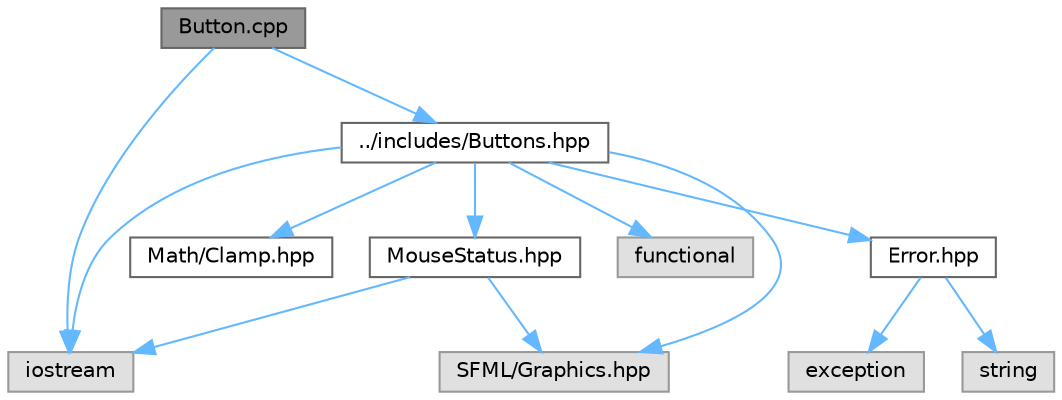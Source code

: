digraph "Button.cpp"
{
 // LATEX_PDF_SIZE
  bgcolor="transparent";
  edge [fontname=Helvetica,fontsize=10,labelfontname=Helvetica,labelfontsize=10];
  node [fontname=Helvetica,fontsize=10,shape=box,height=0.2,width=0.4];
  Node1 [label="Button.cpp",height=0.2,width=0.4,color="gray40", fillcolor="grey60", style="filled", fontcolor="black",tooltip=" "];
  Node1 -> Node2 [color="steelblue1",style="solid"];
  Node2 [label="../includes/Buttons.hpp",height=0.2,width=0.4,color="grey40", fillcolor="white", style="filled",URL="$Buttons_8hpp.html",tooltip=" "];
  Node2 -> Node3 [color="steelblue1",style="solid"];
  Node3 [label="SFML/Graphics.hpp",height=0.2,width=0.4,color="grey60", fillcolor="#E0E0E0", style="filled",tooltip=" "];
  Node2 -> Node4 [color="steelblue1",style="solid"];
  Node4 [label="MouseStatus.hpp",height=0.2,width=0.4,color="grey40", fillcolor="white", style="filled",URL="$MouseStatus_8hpp.html",tooltip=" "];
  Node4 -> Node3 [color="steelblue1",style="solid"];
  Node4 -> Node5 [color="steelblue1",style="solid"];
  Node5 [label="iostream",height=0.2,width=0.4,color="grey60", fillcolor="#E0E0E0", style="filled",tooltip=" "];
  Node2 -> Node6 [color="steelblue1",style="solid"];
  Node6 [label="Math/Clamp.hpp",height=0.2,width=0.4,color="grey40", fillcolor="white", style="filled",URL="$Clamp_8hpp.html",tooltip=" "];
  Node2 -> Node7 [color="steelblue1",style="solid"];
  Node7 [label="Error.hpp",height=0.2,width=0.4,color="grey40", fillcolor="white", style="filled",URL="$Error_8hpp.html",tooltip=" "];
  Node7 -> Node8 [color="steelblue1",style="solid"];
  Node8 [label="exception",height=0.2,width=0.4,color="grey60", fillcolor="#E0E0E0", style="filled",tooltip=" "];
  Node7 -> Node9 [color="steelblue1",style="solid"];
  Node9 [label="string",height=0.2,width=0.4,color="grey60", fillcolor="#E0E0E0", style="filled",tooltip=" "];
  Node2 -> Node5 [color="steelblue1",style="solid"];
  Node2 -> Node10 [color="steelblue1",style="solid"];
  Node10 [label="functional",height=0.2,width=0.4,color="grey60", fillcolor="#E0E0E0", style="filled",tooltip=" "];
  Node1 -> Node5 [color="steelblue1",style="solid"];
}
